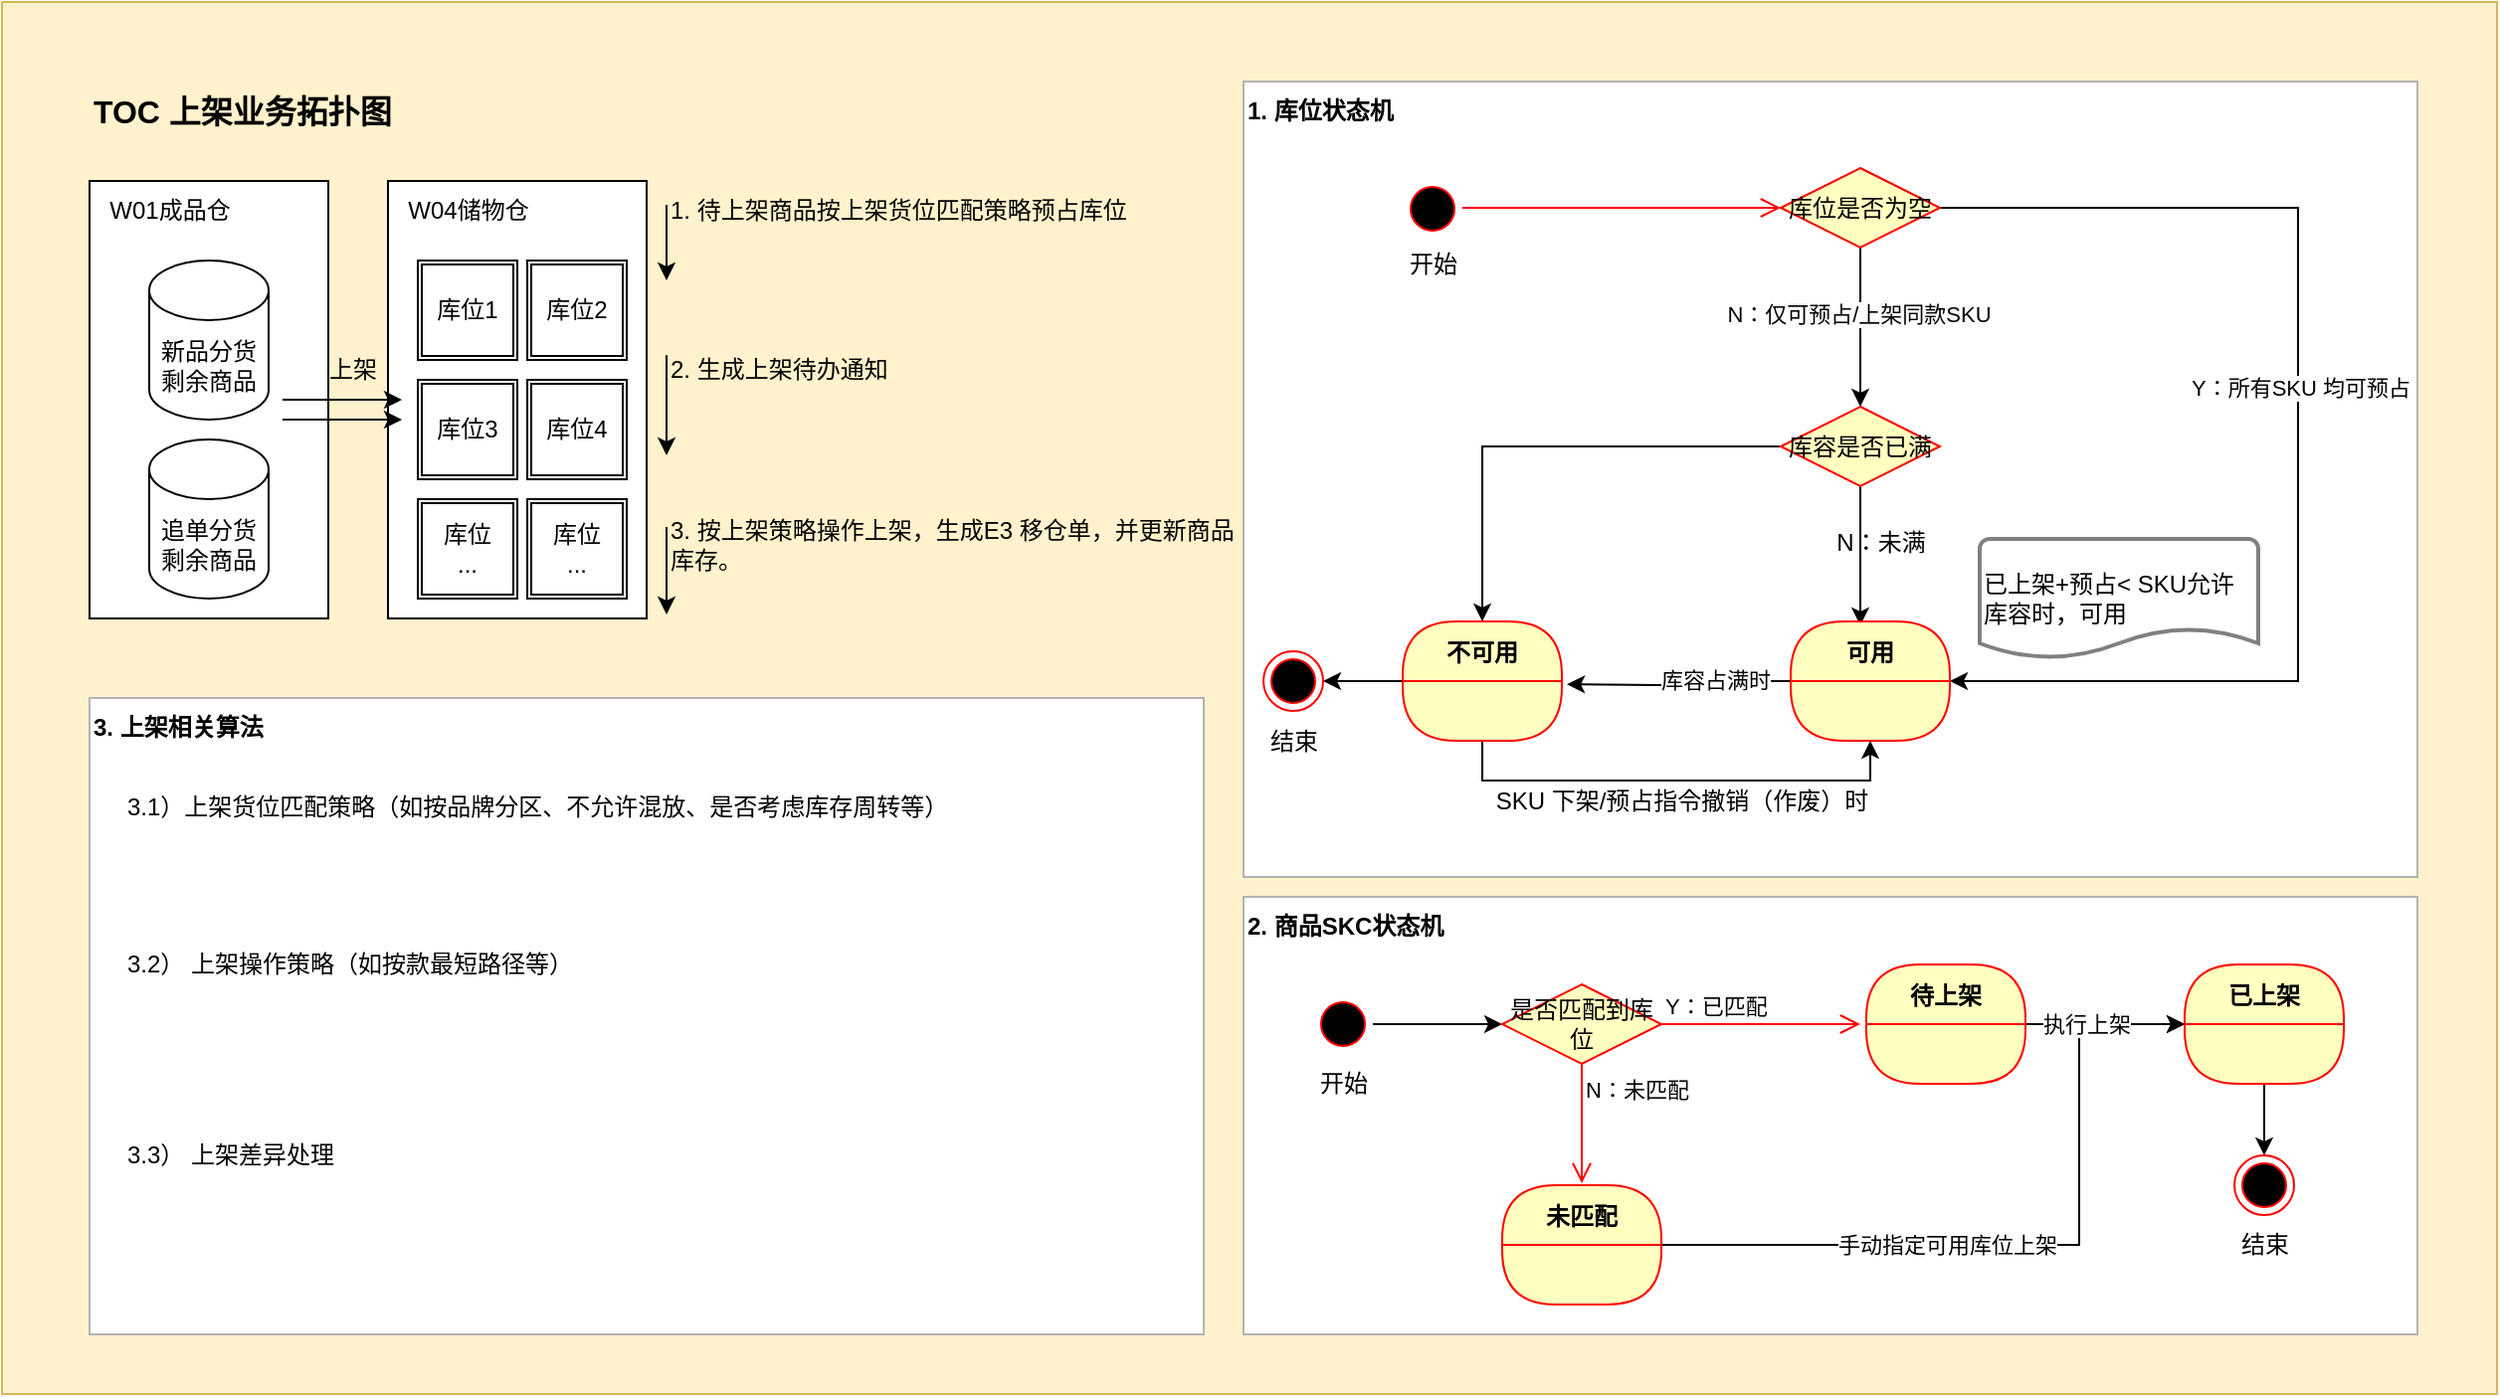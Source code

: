 <mxfile version="21.3.2" type="github">
  <diagram name="第 1 页" id="gtPpL5h6iTfyjL-9bG1J">
    <mxGraphModel dx="3085" dy="844" grid="1" gridSize="10" guides="1" tooltips="1" connect="1" arrows="1" fold="1" page="1" pageScale="1" pageWidth="827" pageHeight="1169" math="0" shadow="0">
      <root>
        <mxCell id="0" />
        <mxCell id="1" parent="0" />
        <mxCell id="WEJjrTXjxI93EuUi6nmG-2" value="" style="rounded=0;whiteSpace=wrap;html=1;fillColor=#fff2cc;strokeColor=#d6b656;" vertex="1" parent="1">
          <mxGeometry x="-1654" width="1254" height="700" as="geometry" />
        </mxCell>
        <mxCell id="WEJjrTXjxI93EuUi6nmG-3" value="TOC 上架业务拓扑图" style="text;html=1;align=left;verticalAlign=middle;resizable=0;points=[];autosize=1;strokeColor=none;fillColor=none;fontStyle=1;fontSize=16;" vertex="1" parent="1">
          <mxGeometry x="-1610" y="40" width="170" height="30" as="geometry" />
        </mxCell>
        <mxCell id="WEJjrTXjxI93EuUi6nmG-4" value="" style="rounded=0;whiteSpace=wrap;html=1;" vertex="1" parent="1">
          <mxGeometry x="-1610" y="90" width="120" height="220" as="geometry" />
        </mxCell>
        <mxCell id="WEJjrTXjxI93EuUi6nmG-5" value="W01成品仓" style="text;html=1;align=center;verticalAlign=middle;resizable=0;points=[];autosize=1;strokeColor=none;fillColor=none;" vertex="1" parent="1">
          <mxGeometry x="-1610" y="90" width="80" height="30" as="geometry" />
        </mxCell>
        <mxCell id="WEJjrTXjxI93EuUi6nmG-6" value="" style="rounded=0;whiteSpace=wrap;html=1;" vertex="1" parent="1">
          <mxGeometry x="-1460" y="90" width="130" height="220" as="geometry" />
        </mxCell>
        <mxCell id="WEJjrTXjxI93EuUi6nmG-7" value="W04储物仓" style="text;html=1;align=center;verticalAlign=middle;resizable=0;points=[];autosize=1;strokeColor=none;fillColor=none;" vertex="1" parent="1">
          <mxGeometry x="-1460" y="90" width="80" height="30" as="geometry" />
        </mxCell>
        <mxCell id="WEJjrTXjxI93EuUi6nmG-8" value="新品分货剩余商品" style="shape=cylinder3;whiteSpace=wrap;html=1;boundedLbl=1;backgroundOutline=1;size=15;" vertex="1" parent="1">
          <mxGeometry x="-1580" y="130" width="60" height="80" as="geometry" />
        </mxCell>
        <mxCell id="WEJjrTXjxI93EuUi6nmG-9" value="追单分货剩余商品" style="shape=cylinder3;whiteSpace=wrap;html=1;boundedLbl=1;backgroundOutline=1;size=15;" vertex="1" parent="1">
          <mxGeometry x="-1580" y="220" width="60" height="80" as="geometry" />
        </mxCell>
        <mxCell id="WEJjrTXjxI93EuUi6nmG-10" value="库位1" style="shape=ext;double=1;whiteSpace=wrap;html=1;aspect=fixed;" vertex="1" parent="1">
          <mxGeometry x="-1445" y="130" width="50" height="50" as="geometry" />
        </mxCell>
        <mxCell id="WEJjrTXjxI93EuUi6nmG-11" value="库位2" style="shape=ext;double=1;whiteSpace=wrap;html=1;aspect=fixed;" vertex="1" parent="1">
          <mxGeometry x="-1390" y="130" width="50" height="50" as="geometry" />
        </mxCell>
        <mxCell id="WEJjrTXjxI93EuUi6nmG-12" value="库位4" style="shape=ext;double=1;whiteSpace=wrap;html=1;aspect=fixed;" vertex="1" parent="1">
          <mxGeometry x="-1390" y="190" width="50" height="50" as="geometry" />
        </mxCell>
        <mxCell id="WEJjrTXjxI93EuUi6nmG-13" value="库位3" style="shape=ext;double=1;whiteSpace=wrap;html=1;aspect=fixed;" vertex="1" parent="1">
          <mxGeometry x="-1445" y="190" width="50" height="50" as="geometry" />
        </mxCell>
        <mxCell id="WEJjrTXjxI93EuUi6nmG-14" value="库位&lt;br&gt;..." style="shape=ext;double=1;whiteSpace=wrap;html=1;aspect=fixed;" vertex="1" parent="1">
          <mxGeometry x="-1445" y="250" width="50" height="50" as="geometry" />
        </mxCell>
        <mxCell id="WEJjrTXjxI93EuUi6nmG-15" value="库位&lt;br&gt;..." style="shape=ext;double=1;whiteSpace=wrap;html=1;aspect=fixed;" vertex="1" parent="1">
          <mxGeometry x="-1390" y="250" width="50" height="50" as="geometry" />
        </mxCell>
        <mxCell id="WEJjrTXjxI93EuUi6nmG-16" value="" style="group" vertex="1" connectable="0" parent="1">
          <mxGeometry x="-1513" y="200" width="60" height="10" as="geometry" />
        </mxCell>
        <mxCell id="WEJjrTXjxI93EuUi6nmG-17" value="" style="endArrow=classic;html=1;rounded=0;" edge="1" parent="WEJjrTXjxI93EuUi6nmG-16">
          <mxGeometry width="50" height="50" relative="1" as="geometry">
            <mxPoint y="10" as="sourcePoint" />
            <mxPoint x="60" y="10" as="targetPoint" />
          </mxGeometry>
        </mxCell>
        <mxCell id="WEJjrTXjxI93EuUi6nmG-18" value="" style="endArrow=classic;html=1;rounded=0;" edge="1" parent="WEJjrTXjxI93EuUi6nmG-16">
          <mxGeometry width="50" height="50" relative="1" as="geometry">
            <mxPoint as="sourcePoint" />
            <mxPoint x="60" as="targetPoint" />
          </mxGeometry>
        </mxCell>
        <mxCell id="WEJjrTXjxI93EuUi6nmG-19" value="" style="rounded=0;whiteSpace=wrap;html=1;strokeColor=#B3B3B3;" vertex="1" parent="1">
          <mxGeometry x="-1030" y="40" width="590" height="400" as="geometry" />
        </mxCell>
        <mxCell id="WEJjrTXjxI93EuUi6nmG-20" value="" style="ellipse;html=1;shape=startState;fillColor=#000000;strokeColor=#ff0000;" vertex="1" parent="1">
          <mxGeometry x="-950" y="89" width="30" height="30" as="geometry" />
        </mxCell>
        <mxCell id="WEJjrTXjxI93EuUi6nmG-21" value="" style="edgeStyle=orthogonalEdgeStyle;html=1;verticalAlign=bottom;endArrow=open;endSize=8;strokeColor=#ff0000;rounded=0;" edge="1" parent="1" source="WEJjrTXjxI93EuUi6nmG-20">
          <mxGeometry relative="1" as="geometry">
            <mxPoint x="-760" y="103.5" as="targetPoint" />
          </mxGeometry>
        </mxCell>
        <mxCell id="WEJjrTXjxI93EuUi6nmG-22" value="开始" style="text;html=1;align=center;verticalAlign=middle;resizable=0;points=[];autosize=1;strokeColor=none;fillColor=none;" vertex="1" parent="1">
          <mxGeometry x="-960" y="116.5" width="50" height="30" as="geometry" />
        </mxCell>
        <mxCell id="WEJjrTXjxI93EuUi6nmG-23" value="" style="edgeStyle=orthogonalEdgeStyle;rounded=0;orthogonalLoop=1;jettySize=auto;html=1;entryX=1;entryY=0.5;entryDx=0;entryDy=0;" edge="1" parent="1" source="WEJjrTXjxI93EuUi6nmG-27" target="WEJjrTXjxI93EuUi6nmG-34">
          <mxGeometry relative="1" as="geometry">
            <mxPoint x="-520" y="103.5" as="targetPoint" />
            <Array as="points">
              <mxPoint x="-500" y="104" />
              <mxPoint x="-500" y="342" />
            </Array>
          </mxGeometry>
        </mxCell>
        <mxCell id="WEJjrTXjxI93EuUi6nmG-24" value="Y：所有SKU 均可预占" style="edgeLabel;html=1;align=center;verticalAlign=middle;resizable=0;points=[];" vertex="1" connectable="0" parent="WEJjrTXjxI93EuUi6nmG-23">
          <mxGeometry x="-0.088" y="1" relative="1" as="geometry">
            <mxPoint as="offset" />
          </mxGeometry>
        </mxCell>
        <mxCell id="WEJjrTXjxI93EuUi6nmG-25" value="" style="edgeStyle=orthogonalEdgeStyle;rounded=0;orthogonalLoop=1;jettySize=auto;html=1;" edge="1" parent="1" source="WEJjrTXjxI93EuUi6nmG-27" target="WEJjrTXjxI93EuUi6nmG-30">
          <mxGeometry relative="1" as="geometry" />
        </mxCell>
        <mxCell id="WEJjrTXjxI93EuUi6nmG-26" value="N：仅可预占/上架同款SKU" style="edgeLabel;html=1;align=center;verticalAlign=middle;resizable=0;points=[];" vertex="1" connectable="0" parent="WEJjrTXjxI93EuUi6nmG-25">
          <mxGeometry x="-0.165" y="-1" relative="1" as="geometry">
            <mxPoint as="offset" />
          </mxGeometry>
        </mxCell>
        <mxCell id="WEJjrTXjxI93EuUi6nmG-27" value="库位是否为空" style="rhombus;whiteSpace=wrap;html=1;fontColor=#000000;fillColor=#ffffc0;strokeColor=#ff0000;" vertex="1" parent="1">
          <mxGeometry x="-760" y="83.5" width="80" height="40" as="geometry" />
        </mxCell>
        <mxCell id="WEJjrTXjxI93EuUi6nmG-28" value="" style="edgeStyle=orthogonalEdgeStyle;rounded=0;orthogonalLoop=1;jettySize=auto;html=1;" edge="1" parent="1" source="WEJjrTXjxI93EuUi6nmG-30">
          <mxGeometry relative="1" as="geometry">
            <mxPoint x="-720" y="313.5" as="targetPoint" />
          </mxGeometry>
        </mxCell>
        <mxCell id="WEJjrTXjxI93EuUi6nmG-29" value="" style="edgeStyle=orthogonalEdgeStyle;rounded=0;orthogonalLoop=1;jettySize=auto;html=1;" edge="1" parent="1" source="WEJjrTXjxI93EuUi6nmG-30" target="WEJjrTXjxI93EuUi6nmG-38">
          <mxGeometry relative="1" as="geometry">
            <mxPoint x="-820" y="223.5" as="targetPoint" />
          </mxGeometry>
        </mxCell>
        <mxCell id="WEJjrTXjxI93EuUi6nmG-30" value="库容是否已满" style="rhombus;whiteSpace=wrap;html=1;fontColor=#000000;fillColor=#ffffc0;strokeColor=#ff0000;" vertex="1" parent="1">
          <mxGeometry x="-760" y="203.5" width="80" height="40" as="geometry" />
        </mxCell>
        <mxCell id="WEJjrTXjxI93EuUi6nmG-31" value="已上架+预占&amp;lt; SKU允许库容时，可用" style="strokeWidth=2;html=1;shape=mxgraph.flowchart.document2;whiteSpace=wrap;size=0.25;align=left;strokeColor=#808080;" vertex="1" parent="1">
          <mxGeometry x="-660" y="270" width="140" height="60" as="geometry" />
        </mxCell>
        <mxCell id="WEJjrTXjxI93EuUi6nmG-32" value="" style="edgeStyle=orthogonalEdgeStyle;rounded=0;orthogonalLoop=1;jettySize=auto;html=1;entryX=1.032;entryY=0.053;entryDx=0;entryDy=0;entryPerimeter=0;" edge="1" parent="1" source="WEJjrTXjxI93EuUi6nmG-34">
          <mxGeometry relative="1" as="geometry">
            <mxPoint x="-867.44" y="343.09" as="targetPoint" />
          </mxGeometry>
        </mxCell>
        <mxCell id="WEJjrTXjxI93EuUi6nmG-33" value="库容占满时" style="edgeLabel;html=1;align=center;verticalAlign=middle;resizable=0;points=[];" vertex="1" connectable="0" parent="WEJjrTXjxI93EuUi6nmG-32">
          <mxGeometry x="-0.331" y="-1" relative="1" as="geometry">
            <mxPoint as="offset" />
          </mxGeometry>
        </mxCell>
        <mxCell id="WEJjrTXjxI93EuUi6nmG-34" value="可用" style="swimlane;fontStyle=1;align=center;verticalAlign=middle;childLayout=stackLayout;horizontal=1;startSize=30;horizontalStack=0;resizeParent=0;resizeLast=1;container=0;fontColor=#000000;collapsible=0;rounded=1;arcSize=30;strokeColor=#ff0000;fillColor=#ffffc0;swimlaneFillColor=#ffffc0;dropTarget=0;" vertex="1" parent="1">
          <mxGeometry x="-755" y="311.5" width="80" height="60" as="geometry" />
        </mxCell>
        <mxCell id="WEJjrTXjxI93EuUi6nmG-35" value="N：未满" style="text;html=1;align=center;verticalAlign=middle;resizable=0;points=[];autosize=1;strokeColor=none;fillColor=none;" vertex="1" parent="1">
          <mxGeometry x="-745" y="256.5" width="70" height="30" as="geometry" />
        </mxCell>
        <mxCell id="WEJjrTXjxI93EuUi6nmG-36" value="" style="edgeStyle=orthogonalEdgeStyle;rounded=0;orthogonalLoop=1;jettySize=auto;html=1;entryX=1;entryY=0.5;entryDx=0;entryDy=0;" edge="1" parent="1" source="WEJjrTXjxI93EuUi6nmG-38" target="WEJjrTXjxI93EuUi6nmG-39">
          <mxGeometry relative="1" as="geometry">
            <Array as="points" />
          </mxGeometry>
        </mxCell>
        <mxCell id="WEJjrTXjxI93EuUi6nmG-37" value="" style="edgeStyle=orthogonalEdgeStyle;rounded=0;orthogonalLoop=1;jettySize=auto;html=1;entryX=0.5;entryY=1;entryDx=0;entryDy=0;exitX=0.5;exitY=1;exitDx=0;exitDy=0;" edge="1" parent="1" source="WEJjrTXjxI93EuUi6nmG-38" target="WEJjrTXjxI93EuUi6nmG-34">
          <mxGeometry relative="1" as="geometry">
            <mxPoint x="-910" y="451.5" as="targetPoint" />
          </mxGeometry>
        </mxCell>
        <mxCell id="WEJjrTXjxI93EuUi6nmG-38" value="不可用" style="swimlane;fontStyle=1;align=center;verticalAlign=middle;childLayout=stackLayout;horizontal=1;startSize=30;horizontalStack=0;resizeParent=0;resizeLast=1;container=0;fontColor=#000000;collapsible=0;rounded=1;arcSize=30;strokeColor=#ff0000;fillColor=#ffffc0;swimlaneFillColor=#ffffc0;dropTarget=0;" vertex="1" parent="1">
          <mxGeometry x="-950" y="311.5" width="80" height="60" as="geometry" />
        </mxCell>
        <mxCell id="WEJjrTXjxI93EuUi6nmG-39" value="" style="ellipse;html=1;shape=endState;fillColor=#000000;strokeColor=#ff0000;" vertex="1" parent="1">
          <mxGeometry x="-1020" y="326.5" width="30" height="30" as="geometry" />
        </mxCell>
        <mxCell id="WEJjrTXjxI93EuUi6nmG-40" value="结束" style="text;html=1;align=center;verticalAlign=middle;resizable=0;points=[];autosize=1;strokeColor=none;fillColor=none;" vertex="1" parent="1">
          <mxGeometry x="-1030" y="356.5" width="50" height="30" as="geometry" />
        </mxCell>
        <mxCell id="WEJjrTXjxI93EuUi6nmG-41" value="SKU 下架/预占指令撤销（作废）时" style="text;html=1;align=center;verticalAlign=middle;resizable=0;points=[];autosize=1;strokeColor=none;fillColor=none;" vertex="1" parent="1">
          <mxGeometry x="-915" y="386.5" width="210" height="30" as="geometry" />
        </mxCell>
        <mxCell id="WEJjrTXjxI93EuUi6nmG-42" value="1. 库位状态机" style="text;html=1;align=left;verticalAlign=middle;resizable=0;points=[];autosize=1;strokeColor=none;fillColor=none;fontStyle=1" vertex="1" parent="1">
          <mxGeometry x="-1030" y="40" width="100" height="30" as="geometry" />
        </mxCell>
        <mxCell id="WEJjrTXjxI93EuUi6nmG-43" value="" style="rounded=0;whiteSpace=wrap;html=1;strokeColor=#B3B3B3;" vertex="1" parent="1">
          <mxGeometry x="-1030" y="450" width="590" height="220" as="geometry" />
        </mxCell>
        <mxCell id="WEJjrTXjxI93EuUi6nmG-44" value="" style="edgeStyle=orthogonalEdgeStyle;rounded=0;orthogonalLoop=1;jettySize=auto;html=1;" edge="1" parent="1" source="WEJjrTXjxI93EuUi6nmG-45" target="WEJjrTXjxI93EuUi6nmG-57">
          <mxGeometry relative="1" as="geometry" />
        </mxCell>
        <mxCell id="WEJjrTXjxI93EuUi6nmG-45" value="" style="ellipse;html=1;shape=startState;fillColor=#000000;strokeColor=#ff0000;" vertex="1" parent="1">
          <mxGeometry x="-995" y="499" width="30" height="30" as="geometry" />
        </mxCell>
        <mxCell id="WEJjrTXjxI93EuUi6nmG-46" value="2. 商品SKC状态机" style="text;html=1;align=left;verticalAlign=middle;resizable=0;points=[];autosize=1;strokeColor=none;fillColor=none;fontStyle=1" vertex="1" parent="1">
          <mxGeometry x="-1030" y="450" width="120" height="30" as="geometry" />
        </mxCell>
        <mxCell id="WEJjrTXjxI93EuUi6nmG-47" value="" style="group" vertex="1" connectable="0" parent="1">
          <mxGeometry x="-1320" y="90" width="250" height="92" as="geometry" />
        </mxCell>
        <mxCell id="WEJjrTXjxI93EuUi6nmG-48" value="" style="endArrow=classic;html=1;rounded=0;" edge="1" parent="WEJjrTXjxI93EuUi6nmG-47">
          <mxGeometry width="50" height="50" relative="1" as="geometry">
            <mxPoint y="12" as="sourcePoint" />
            <mxPoint y="50" as="targetPoint" />
          </mxGeometry>
        </mxCell>
        <mxCell id="WEJjrTXjxI93EuUi6nmG-49" value="1. 待上架商品按上架货位匹配策略预占库位" style="text;html=1;align=left;verticalAlign=middle;resizable=0;points=[];autosize=1;strokeColor=none;fillColor=none;" vertex="1" parent="WEJjrTXjxI93EuUi6nmG-47">
          <mxGeometry width="250" height="30" as="geometry" />
        </mxCell>
        <mxCell id="WEJjrTXjxI93EuUi6nmG-50" value="" style="group" vertex="1" connectable="0" parent="1">
          <mxGeometry x="-1320" y="170" width="230" height="58" as="geometry" />
        </mxCell>
        <mxCell id="WEJjrTXjxI93EuUi6nmG-51" value="" style="endArrow=classic;html=1;rounded=0;" edge="1" parent="WEJjrTXjxI93EuUi6nmG-50">
          <mxGeometry width="50" height="50" relative="1" as="geometry">
            <mxPoint y="7.565" as="sourcePoint" />
            <mxPoint y="58" as="targetPoint" />
          </mxGeometry>
        </mxCell>
        <mxCell id="WEJjrTXjxI93EuUi6nmG-52" value="2. 生成上架待办通知" style="text;html=1;align=left;verticalAlign=middle;resizable=0;points=[];autosize=1;strokeColor=none;fillColor=none;" vertex="1" parent="WEJjrTXjxI93EuUi6nmG-50">
          <mxGeometry width="130" height="30" as="geometry" />
        </mxCell>
        <mxCell id="WEJjrTXjxI93EuUi6nmG-53" value="" style="group;align=left;" vertex="1" connectable="0" parent="1">
          <mxGeometry x="-1320" y="220" width="260" height="92" as="geometry" />
        </mxCell>
        <mxCell id="WEJjrTXjxI93EuUi6nmG-54" value="" style="endArrow=classic;html=1;rounded=0;" edge="1" parent="WEJjrTXjxI93EuUi6nmG-53">
          <mxGeometry width="50" height="50" relative="1" as="geometry">
            <mxPoint y="44" as="sourcePoint" />
            <mxPoint y="88" as="targetPoint" />
          </mxGeometry>
        </mxCell>
        <mxCell id="WEJjrTXjxI93EuUi6nmG-55" value="3. 按上架策略操作上架，生成E3&lt;span style=&quot;white-space: pre;&quot;&gt; &lt;/span&gt;移仓单，并更新商品&lt;br&gt;库存。" style="text;html=1;align=left;verticalAlign=middle;resizable=0;points=[];autosize=1;strokeColor=none;fillColor=none;" vertex="1" parent="WEJjrTXjxI93EuUi6nmG-53">
          <mxGeometry y="33" width="310" height="40" as="geometry" />
        </mxCell>
        <mxCell id="WEJjrTXjxI93EuUi6nmG-56" value="开始" style="text;html=1;align=center;verticalAlign=middle;resizable=0;points=[];autosize=1;strokeColor=none;fillColor=none;" vertex="1" parent="1">
          <mxGeometry x="-1005" y="529" width="50" height="30" as="geometry" />
        </mxCell>
        <mxCell id="WEJjrTXjxI93EuUi6nmG-57" value="是否匹配到库位" style="rhombus;whiteSpace=wrap;html=1;fontColor=#000000;fillColor=#ffffc0;strokeColor=#ff0000;" vertex="1" parent="1">
          <mxGeometry x="-900" y="494" width="80" height="40" as="geometry" />
        </mxCell>
        <mxCell id="WEJjrTXjxI93EuUi6nmG-58" value="Y：已匹配" style="edgeStyle=orthogonalEdgeStyle;html=1;align=left;verticalAlign=bottom;endArrow=open;endSize=8;strokeColor=#ff0000;rounded=0;" edge="1" parent="1" source="WEJjrTXjxI93EuUi6nmG-57">
          <mxGeometry x="-1" relative="1" as="geometry">
            <mxPoint x="-720" y="514" as="targetPoint" />
          </mxGeometry>
        </mxCell>
        <mxCell id="WEJjrTXjxI93EuUi6nmG-59" value="N：未匹配" style="edgeStyle=orthogonalEdgeStyle;html=1;align=left;verticalAlign=top;endArrow=open;endSize=8;strokeColor=#ff0000;rounded=0;" edge="1" parent="1" source="WEJjrTXjxI93EuUi6nmG-57">
          <mxGeometry x="-1" relative="1" as="geometry">
            <mxPoint x="-860" y="594" as="targetPoint" />
          </mxGeometry>
        </mxCell>
        <mxCell id="WEJjrTXjxI93EuUi6nmG-60" value="" style="edgeStyle=orthogonalEdgeStyle;rounded=0;orthogonalLoop=1;jettySize=auto;html=1;exitX=1;exitY=0.5;exitDx=0;exitDy=0;entryX=0;entryY=0.5;entryDx=0;entryDy=0;" edge="1" parent="1" source="WEJjrTXjxI93EuUi6nmG-65" target="WEJjrTXjxI93EuUi6nmG-67">
          <mxGeometry relative="1" as="geometry">
            <mxPoint x="-680" y="624" as="sourcePoint" />
            <Array as="points">
              <mxPoint x="-610" y="625" />
              <mxPoint x="-610" y="514" />
            </Array>
          </mxGeometry>
        </mxCell>
        <mxCell id="WEJjrTXjxI93EuUi6nmG-61" value="手动指定可用库位上架" style="edgeLabel;html=1;align=left;verticalAlign=middle;resizable=0;points=[];" vertex="1" connectable="0" parent="WEJjrTXjxI93EuUi6nmG-60">
          <mxGeometry x="-0.538" relative="1" as="geometry">
            <mxPoint as="offset" />
          </mxGeometry>
        </mxCell>
        <mxCell id="WEJjrTXjxI93EuUi6nmG-62" value="" style="edgeStyle=orthogonalEdgeStyle;rounded=0;orthogonalLoop=1;jettySize=auto;html=1;" edge="1" parent="1" source="WEJjrTXjxI93EuUi6nmG-64" target="WEJjrTXjxI93EuUi6nmG-67">
          <mxGeometry relative="1" as="geometry" />
        </mxCell>
        <mxCell id="WEJjrTXjxI93EuUi6nmG-63" value="执行上架" style="edgeLabel;html=1;align=right;verticalAlign=middle;resizable=0;points=[];" vertex="1" connectable="0" parent="WEJjrTXjxI93EuUi6nmG-62">
          <mxGeometry x="0.324" relative="1" as="geometry">
            <mxPoint as="offset" />
          </mxGeometry>
        </mxCell>
        <mxCell id="WEJjrTXjxI93EuUi6nmG-64" value="待上架" style="swimlane;fontStyle=1;align=center;verticalAlign=middle;childLayout=stackLayout;horizontal=1;startSize=30;horizontalStack=0;resizeParent=0;resizeLast=1;container=0;fontColor=#000000;collapsible=0;rounded=1;arcSize=30;strokeColor=#ff0000;fillColor=#ffffc0;swimlaneFillColor=#ffffc0;dropTarget=0;" vertex="1" parent="1">
          <mxGeometry x="-717" y="484" width="80" height="60" as="geometry" />
        </mxCell>
        <mxCell id="WEJjrTXjxI93EuUi6nmG-65" value="未匹配" style="swimlane;fontStyle=1;align=center;verticalAlign=middle;childLayout=stackLayout;horizontal=1;startSize=30;horizontalStack=0;resizeParent=0;resizeLast=1;container=0;fontColor=#000000;collapsible=0;rounded=1;arcSize=30;strokeColor=#ff0000;fillColor=#ffffc0;swimlaneFillColor=#ffffc0;dropTarget=0;" vertex="1" parent="1">
          <mxGeometry x="-900" y="595" width="80" height="60" as="geometry" />
        </mxCell>
        <mxCell id="WEJjrTXjxI93EuUi6nmG-66" value="" style="edgeStyle=orthogonalEdgeStyle;rounded=0;orthogonalLoop=1;jettySize=auto;html=1;" edge="1" parent="1" source="WEJjrTXjxI93EuUi6nmG-67" target="WEJjrTXjxI93EuUi6nmG-68">
          <mxGeometry relative="1" as="geometry" />
        </mxCell>
        <mxCell id="WEJjrTXjxI93EuUi6nmG-67" value="已上架" style="swimlane;fontStyle=1;align=center;verticalAlign=middle;childLayout=stackLayout;horizontal=1;startSize=30;horizontalStack=0;resizeParent=0;resizeLast=1;container=0;fontColor=#000000;collapsible=0;rounded=1;arcSize=30;strokeColor=#ff0000;fillColor=#ffffc0;swimlaneFillColor=#ffffc0;dropTarget=0;" vertex="1" parent="1">
          <mxGeometry x="-557" y="484" width="80" height="60" as="geometry" />
        </mxCell>
        <mxCell id="WEJjrTXjxI93EuUi6nmG-68" value="" style="ellipse;html=1;shape=endState;fillColor=#000000;strokeColor=#ff0000;" vertex="1" parent="1">
          <mxGeometry x="-532" y="580" width="30" height="30" as="geometry" />
        </mxCell>
        <mxCell id="WEJjrTXjxI93EuUi6nmG-69" value="结束" style="text;html=1;align=center;verticalAlign=middle;resizable=0;points=[];autosize=1;strokeColor=none;fillColor=none;" vertex="1" parent="1">
          <mxGeometry x="-542" y="610" width="50" height="30" as="geometry" />
        </mxCell>
        <mxCell id="WEJjrTXjxI93EuUi6nmG-70" value="上架" style="text;html=1;align=center;verticalAlign=middle;resizable=0;points=[];autosize=1;strokeColor=none;fillColor=none;" vertex="1" parent="1">
          <mxGeometry x="-1503" y="170" width="50" height="30" as="geometry" />
        </mxCell>
        <mxCell id="WEJjrTXjxI93EuUi6nmG-71" value="" style="rounded=0;whiteSpace=wrap;html=1;strokeColor=#B3B3B3;" vertex="1" parent="1">
          <mxGeometry x="-1610" y="350" width="560" height="320" as="geometry" />
        </mxCell>
        <mxCell id="WEJjrTXjxI93EuUi6nmG-72" value="3. 上架相关算法" style="text;html=1;align=left;verticalAlign=middle;resizable=0;points=[];autosize=1;strokeColor=none;fillColor=none;fontStyle=1" vertex="1" parent="1">
          <mxGeometry x="-1610" y="350" width="110" height="30" as="geometry" />
        </mxCell>
        <mxCell id="WEJjrTXjxI93EuUi6nmG-73" value="3.1）上架货位匹配策略（如按品牌分区、不允许混放、是否考虑库存周转等）" style="text;html=1;align=left;verticalAlign=middle;resizable=0;points=[];autosize=1;strokeColor=none;fillColor=none;fontStyle=0" vertex="1" parent="1">
          <mxGeometry x="-1593" y="390" width="440" height="30" as="geometry" />
        </mxCell>
        <mxCell id="WEJjrTXjxI93EuUi6nmG-74" value="3.2） 上架操作策略（如按款最短路径等）" style="text;html=1;align=left;verticalAlign=middle;resizable=0;points=[];autosize=1;strokeColor=none;fillColor=none;fontStyle=0" vertex="1" parent="1">
          <mxGeometry x="-1593" y="469" width="250" height="30" as="geometry" />
        </mxCell>
        <mxCell id="WEJjrTXjxI93EuUi6nmG-75" value="3.3） 上架差异处理" style="text;html=1;align=left;verticalAlign=middle;resizable=0;points=[];autosize=1;strokeColor=none;fillColor=none;fontStyle=0" vertex="1" parent="1">
          <mxGeometry x="-1593" y="565" width="130" height="30" as="geometry" />
        </mxCell>
      </root>
    </mxGraphModel>
  </diagram>
</mxfile>
